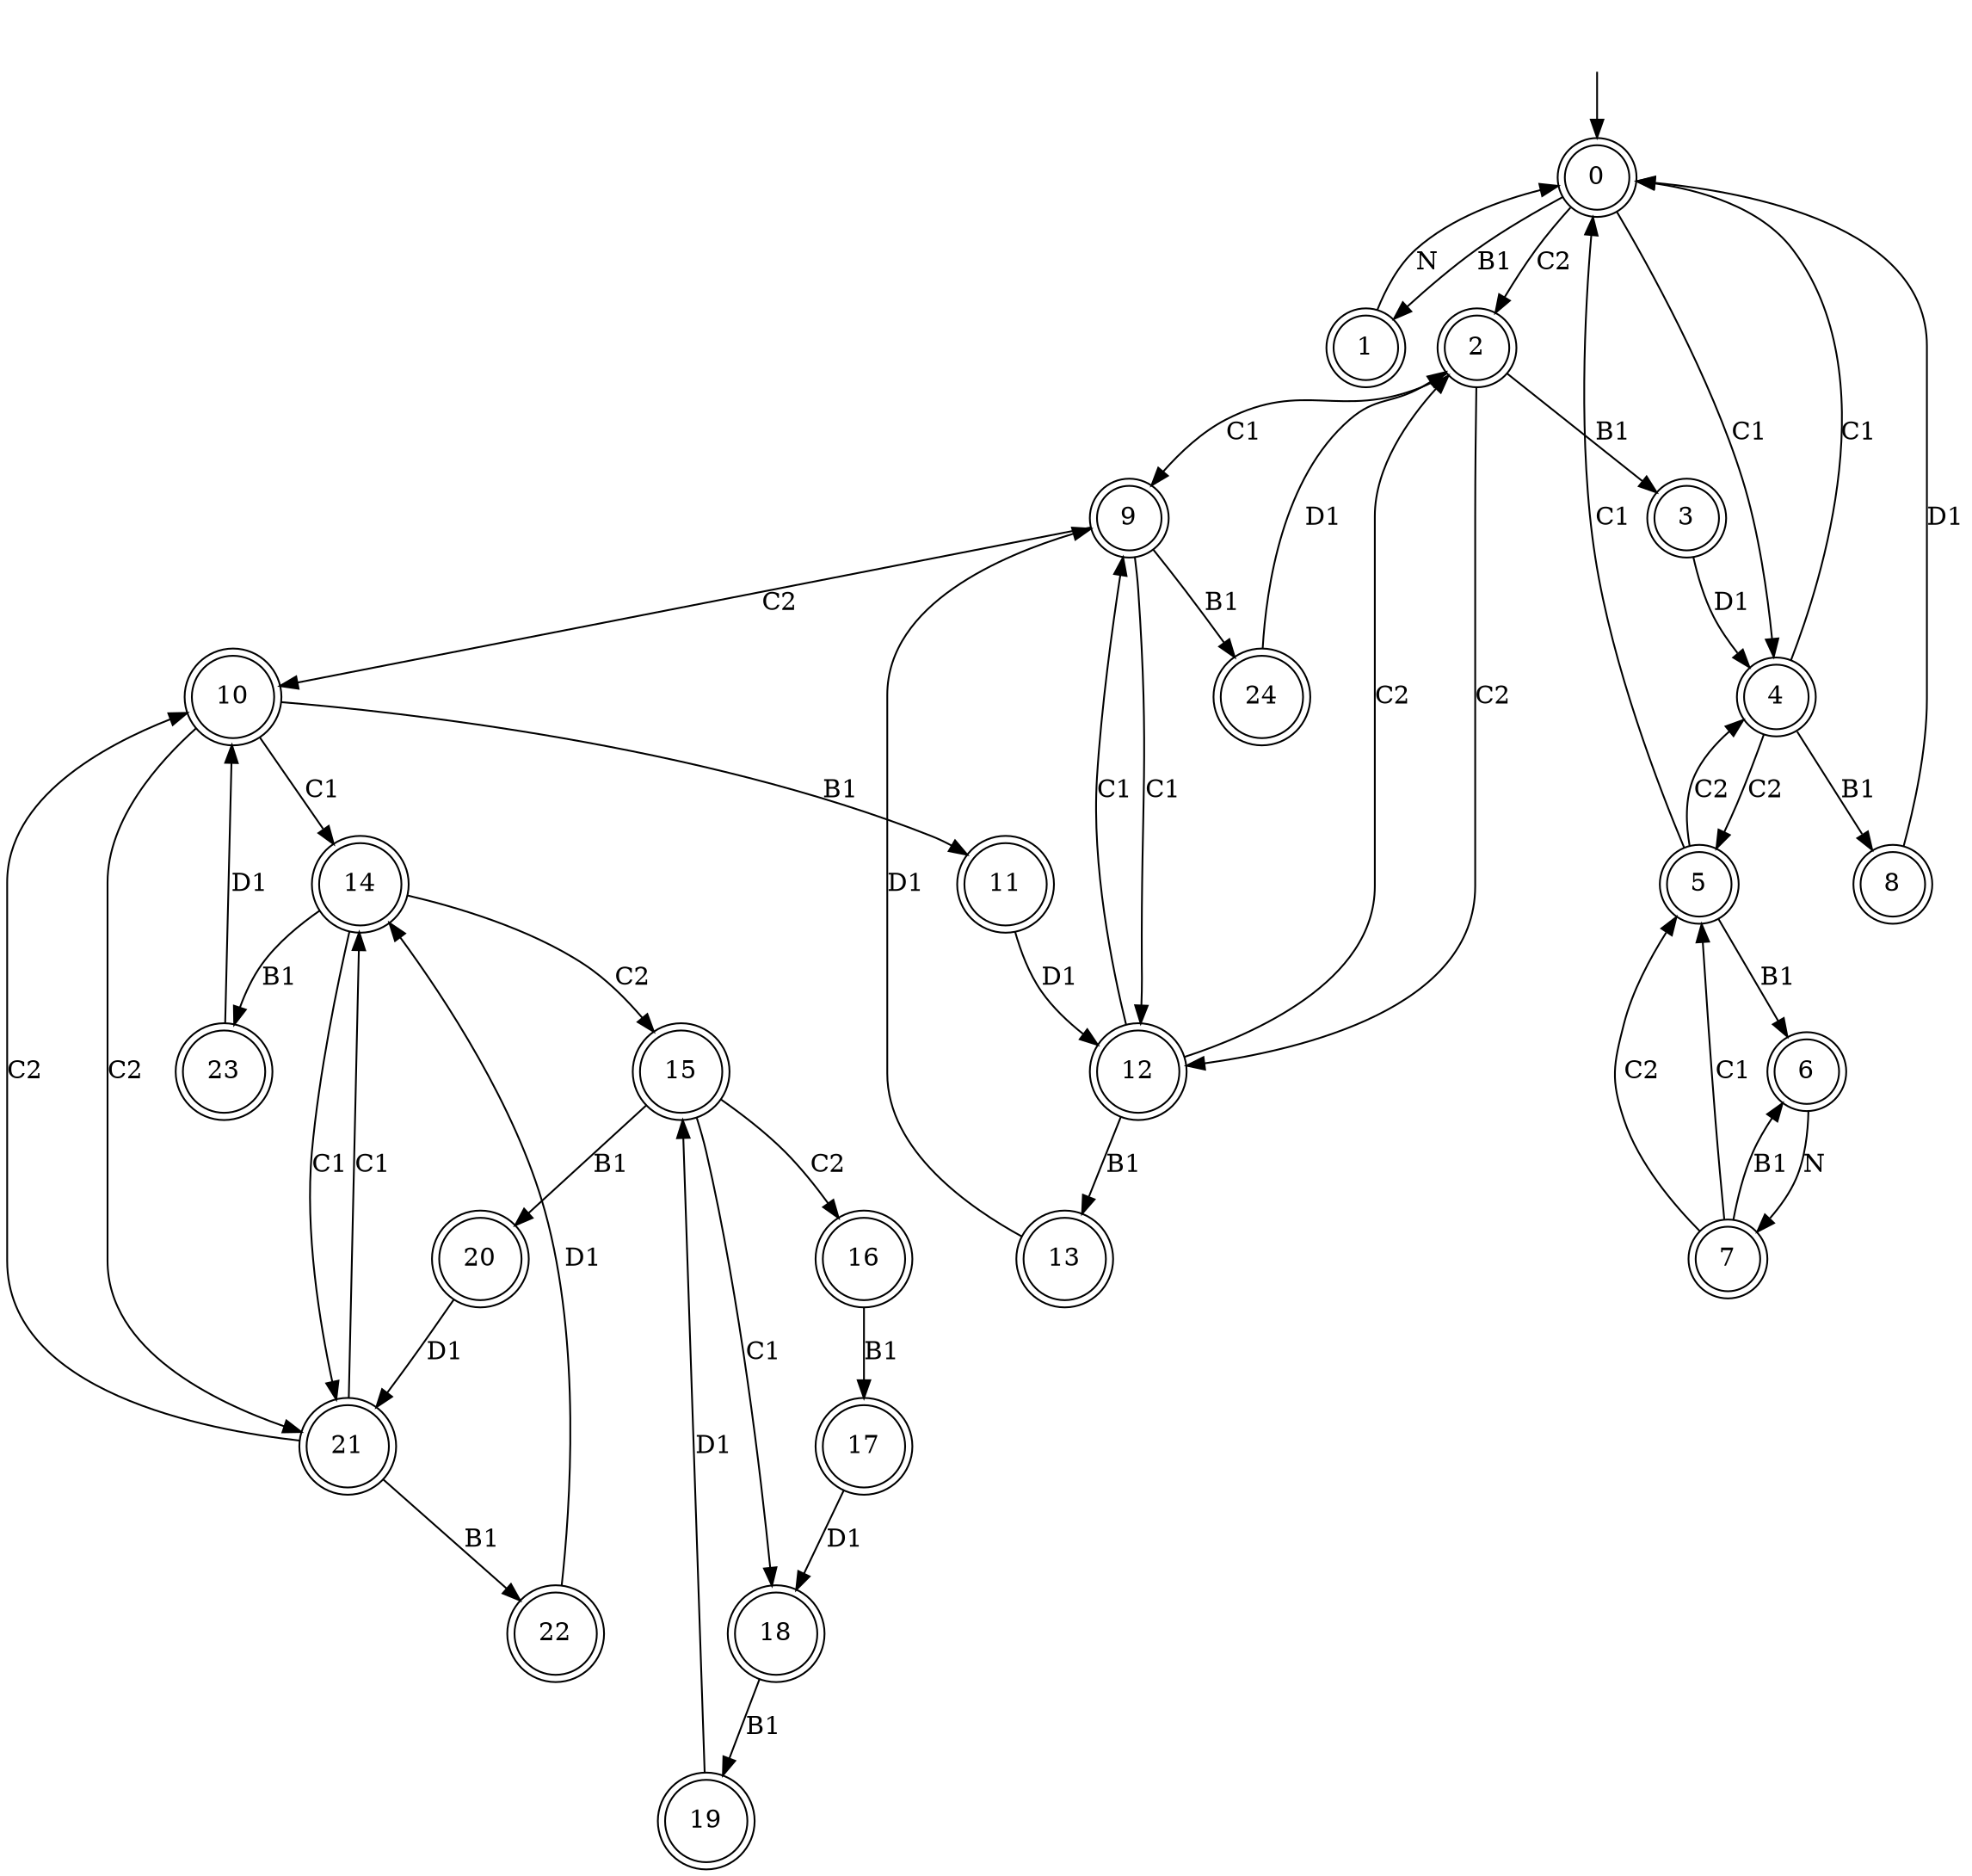 digraph G {
  0 [ shape="doublecircle" label="0" ];
  1 [ shape="doublecircle" label="1" ];
  2 [ shape="doublecircle" label="2" ];
  3 [ shape="doublecircle" label="3" ];
  4 [ shape="doublecircle" label="4" ];
  5 [ shape="doublecircle" label="5" ];
  6 [ shape="doublecircle" label="6" ];
  7 [ shape="doublecircle" label="7" ];
  8 [ shape="doublecircle" label="8" ];
  9 [ shape="doublecircle" label="9" ];
  10 [ shape="doublecircle" label="10" ];
  11 [ shape="doublecircle" label="11" ];
  12 [ shape="doublecircle" label="12" ];
  13 [ shape="doublecircle" label="13" ];
  14 [ shape="doublecircle" label="14" ];
  15 [ shape="doublecircle" label="15" ];
  16 [ shape="doublecircle" label="16" ];
  17 [ shape="doublecircle" label="17" ];
  18 [ shape="doublecircle" label="18" ];
  19 [ shape="doublecircle" label="19" ];
  20 [ shape="doublecircle" label="20" ];
  21 [ shape="doublecircle" label="21" ];
  22 [ shape="doublecircle" label="22" ];
  23 [ shape="doublecircle" label="23" ];
  24 [ shape="doublecircle" label="24" ];
  0 -> 1 [ label="B1" ];
  1 -> 0 [ label="N" ];
  0 -> 2 [ label="C2" ];
  2 -> 3 [ label="B1" ];
  3 -> 4 [ label="D1" ];
  4 -> 5 [ label="C2" ];
  5 -> 0 [ label="C1" ];
  5 -> 4 [ label="C2" ];
  5 -> 6 [ label="B1" ];
  6 -> 7 [ label="N" ];
  7 -> 5 [ label="C2" ];
  7 -> 6 [ label="B1" ];
  7 -> 5 [ label="C1" ];
  4 -> 8 [ label="B1" ];
  8 -> 0 [ label="D1" ];
  4 -> 0 [ label="C1" ];
  2 -> 9 [ label="C1" ];
  9 -> 10 [ label="C2" ];
  10 -> 11 [ label="B1" ];
  11 -> 12 [ label="D1" ];
  12 -> 2 [ label="C2" ];
  12 -> 13 [ label="B1" ];
  13 -> 9 [ label="D1" ];
  12 -> 9 [ label="C1" ];
  10 -> 14 [ label="C1" ];
  14 -> 15 [ label="C2" ];
  15 -> 16 [ label="C2" ];
  16 -> 17 [ label="B1" ];
  17 -> 18 [ label="D1" ];
  18 -> 19 [ label="B1" ];
  19 -> 15 [ label="D1" ];
  15 -> 20 [ label="B1" ];
  20 -> 21 [ label="D1" ];
  21 -> 22 [ label="B1" ];
  22 -> 14 [ label="D1" ];
  21 -> 14 [ label="C1" ];
  21 -> 10 [ label="C2" ];
  15 -> 18 [ label="C1" ];
  14 -> 21 [ label="C1" ];
  14 -> 23 [ label="B1" ];
  23 -> 10 [ label="D1" ];
  10 -> 21 [ label="C2" ];
  9 -> 24 [ label="B1" ];
  24 -> 2 [ label="D1" ];
  9 -> 12 [ label="C1" ];
  2 -> 12 [ label="C2" ];
  0 -> 4 [ label="C1" ];
__start0 [label="", shape=none];
__start0 -> 0  [label=""];
}

